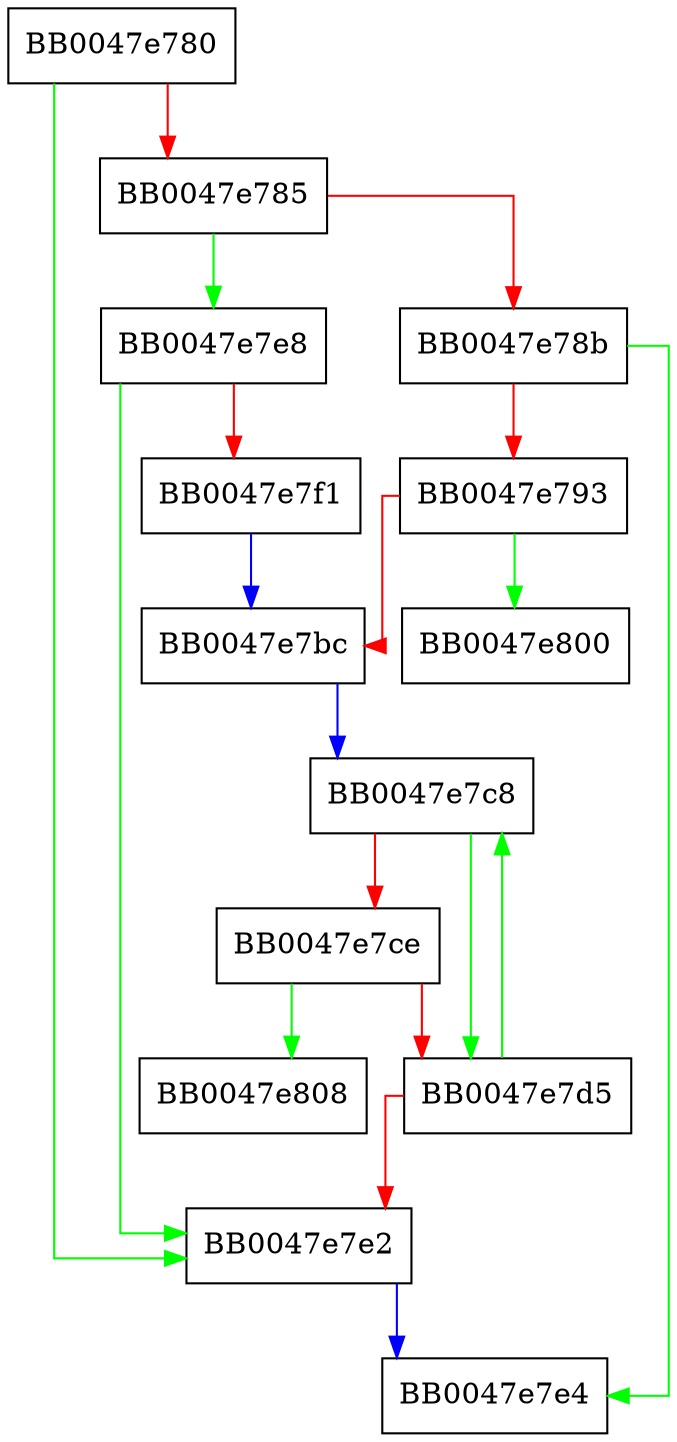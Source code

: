 digraph ssl_cert_set_current {
  node [shape="box"];
  graph [splines=ortho];
  BB0047e780 -> BB0047e7e2 [color="green"];
  BB0047e780 -> BB0047e785 [color="red"];
  BB0047e785 -> BB0047e7e8 [color="green"];
  BB0047e785 -> BB0047e78b [color="red"];
  BB0047e78b -> BB0047e7e4 [color="green"];
  BB0047e78b -> BB0047e793 [color="red"];
  BB0047e793 -> BB0047e800 [color="green"];
  BB0047e793 -> BB0047e7bc [color="red"];
  BB0047e7bc -> BB0047e7c8 [color="blue"];
  BB0047e7c8 -> BB0047e7d5 [color="green"];
  BB0047e7c8 -> BB0047e7ce [color="red"];
  BB0047e7ce -> BB0047e808 [color="green"];
  BB0047e7ce -> BB0047e7d5 [color="red"];
  BB0047e7d5 -> BB0047e7c8 [color="green"];
  BB0047e7d5 -> BB0047e7e2 [color="red"];
  BB0047e7e2 -> BB0047e7e4 [color="blue"];
  BB0047e7e8 -> BB0047e7e2 [color="green"];
  BB0047e7e8 -> BB0047e7f1 [color="red"];
  BB0047e7f1 -> BB0047e7bc [color="blue"];
}